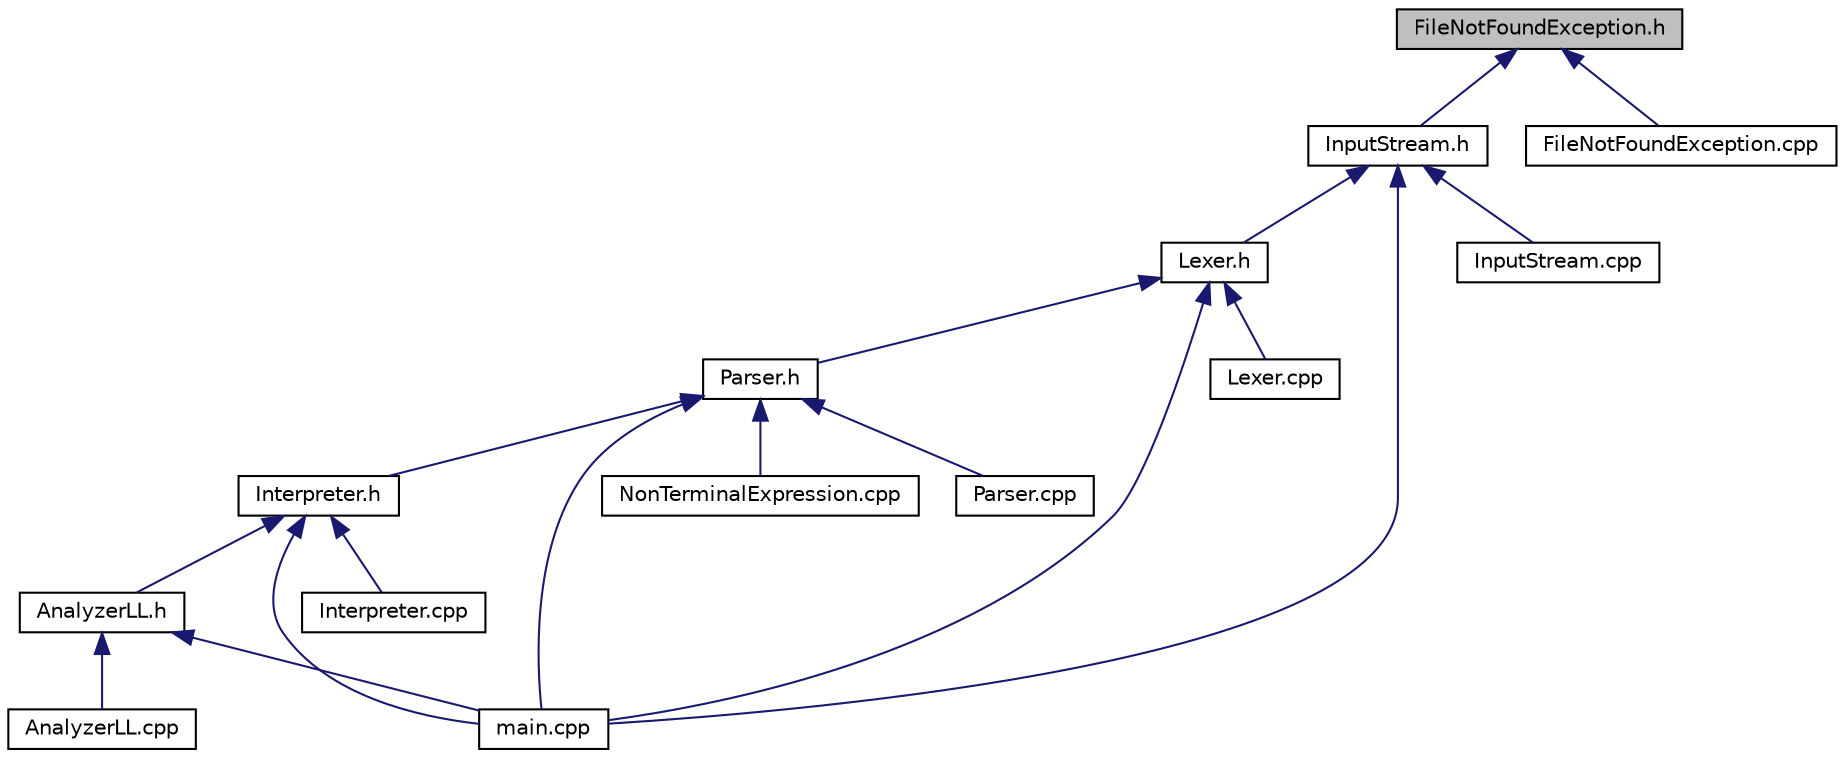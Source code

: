 digraph "FileNotFoundException.h"
{
 // LATEX_PDF_SIZE
  edge [fontname="Helvetica",fontsize="10",labelfontname="Helvetica",labelfontsize="10"];
  node [fontname="Helvetica",fontsize="10",shape=record];
  Node2 [label="FileNotFoundException.h",height=0.2,width=0.4,color="black", fillcolor="grey75", style="filled", fontcolor="black",tooltip=" "];
  Node2 -> Node3 [dir="back",color="midnightblue",fontsize="10",style="solid",fontname="Helvetica"];
  Node3 [label="InputStream.h",height=0.2,width=0.4,color="black", fillcolor="white", style="filled",URL="$_input_stream_8h.html",tooltip=" "];
  Node3 -> Node4 [dir="back",color="midnightblue",fontsize="10",style="solid",fontname="Helvetica"];
  Node4 [label="Lexer.h",height=0.2,width=0.4,color="black", fillcolor="white", style="filled",URL="$_lexer_8h.html",tooltip=" "];
  Node4 -> Node5 [dir="back",color="midnightblue",fontsize="10",style="solid",fontname="Helvetica"];
  Node5 [label="Parser.h",height=0.2,width=0.4,color="black", fillcolor="white", style="filled",URL="$_parser_8h.html",tooltip=" "];
  Node5 -> Node6 [dir="back",color="midnightblue",fontsize="10",style="solid",fontname="Helvetica"];
  Node6 [label="Interpreter.h",height=0.2,width=0.4,color="black", fillcolor="white", style="filled",URL="$_interpreter_8h.html",tooltip=" "];
  Node6 -> Node7 [dir="back",color="midnightblue",fontsize="10",style="solid",fontname="Helvetica"];
  Node7 [label="AnalyzerLL.h",height=0.2,width=0.4,color="black", fillcolor="white", style="filled",URL="$_analyzer_l_l_8h.html",tooltip=" "];
  Node7 -> Node8 [dir="back",color="midnightblue",fontsize="10",style="solid",fontname="Helvetica"];
  Node8 [label="AnalyzerLL.cpp",height=0.2,width=0.4,color="black", fillcolor="white", style="filled",URL="$_analyzer_l_l_8cpp.html",tooltip=" "];
  Node7 -> Node9 [dir="back",color="midnightblue",fontsize="10",style="solid",fontname="Helvetica"];
  Node9 [label="main.cpp",height=0.2,width=0.4,color="black", fillcolor="white", style="filled",URL="$main_8cpp.html",tooltip=" "];
  Node6 -> Node10 [dir="back",color="midnightblue",fontsize="10",style="solid",fontname="Helvetica"];
  Node10 [label="Interpreter.cpp",height=0.2,width=0.4,color="black", fillcolor="white", style="filled",URL="$_interpreter_8cpp.html",tooltip=" "];
  Node6 -> Node9 [dir="back",color="midnightblue",fontsize="10",style="solid",fontname="Helvetica"];
  Node5 -> Node9 [dir="back",color="midnightblue",fontsize="10",style="solid",fontname="Helvetica"];
  Node5 -> Node11 [dir="back",color="midnightblue",fontsize="10",style="solid",fontname="Helvetica"];
  Node11 [label="NonTerminalExpression.cpp",height=0.2,width=0.4,color="black", fillcolor="white", style="filled",URL="$_non_terminal_expression_8cpp.html",tooltip=" "];
  Node5 -> Node12 [dir="back",color="midnightblue",fontsize="10",style="solid",fontname="Helvetica"];
  Node12 [label="Parser.cpp",height=0.2,width=0.4,color="black", fillcolor="white", style="filled",URL="$_parser_8cpp.html",tooltip=" "];
  Node4 -> Node13 [dir="back",color="midnightblue",fontsize="10",style="solid",fontname="Helvetica"];
  Node13 [label="Lexer.cpp",height=0.2,width=0.4,color="black", fillcolor="white", style="filled",URL="$_lexer_8cpp.html",tooltip=" "];
  Node4 -> Node9 [dir="back",color="midnightblue",fontsize="10",style="solid",fontname="Helvetica"];
  Node3 -> Node14 [dir="back",color="midnightblue",fontsize="10",style="solid",fontname="Helvetica"];
  Node14 [label="InputStream.cpp",height=0.2,width=0.4,color="black", fillcolor="white", style="filled",URL="$_input_stream_8cpp.html",tooltip=" "];
  Node3 -> Node9 [dir="back",color="midnightblue",fontsize="10",style="solid",fontname="Helvetica"];
  Node2 -> Node15 [dir="back",color="midnightblue",fontsize="10",style="solid",fontname="Helvetica"];
  Node15 [label="FileNotFoundException.cpp",height=0.2,width=0.4,color="black", fillcolor="white", style="filled",URL="$_file_not_found_exception_8cpp.html",tooltip=" "];
}
